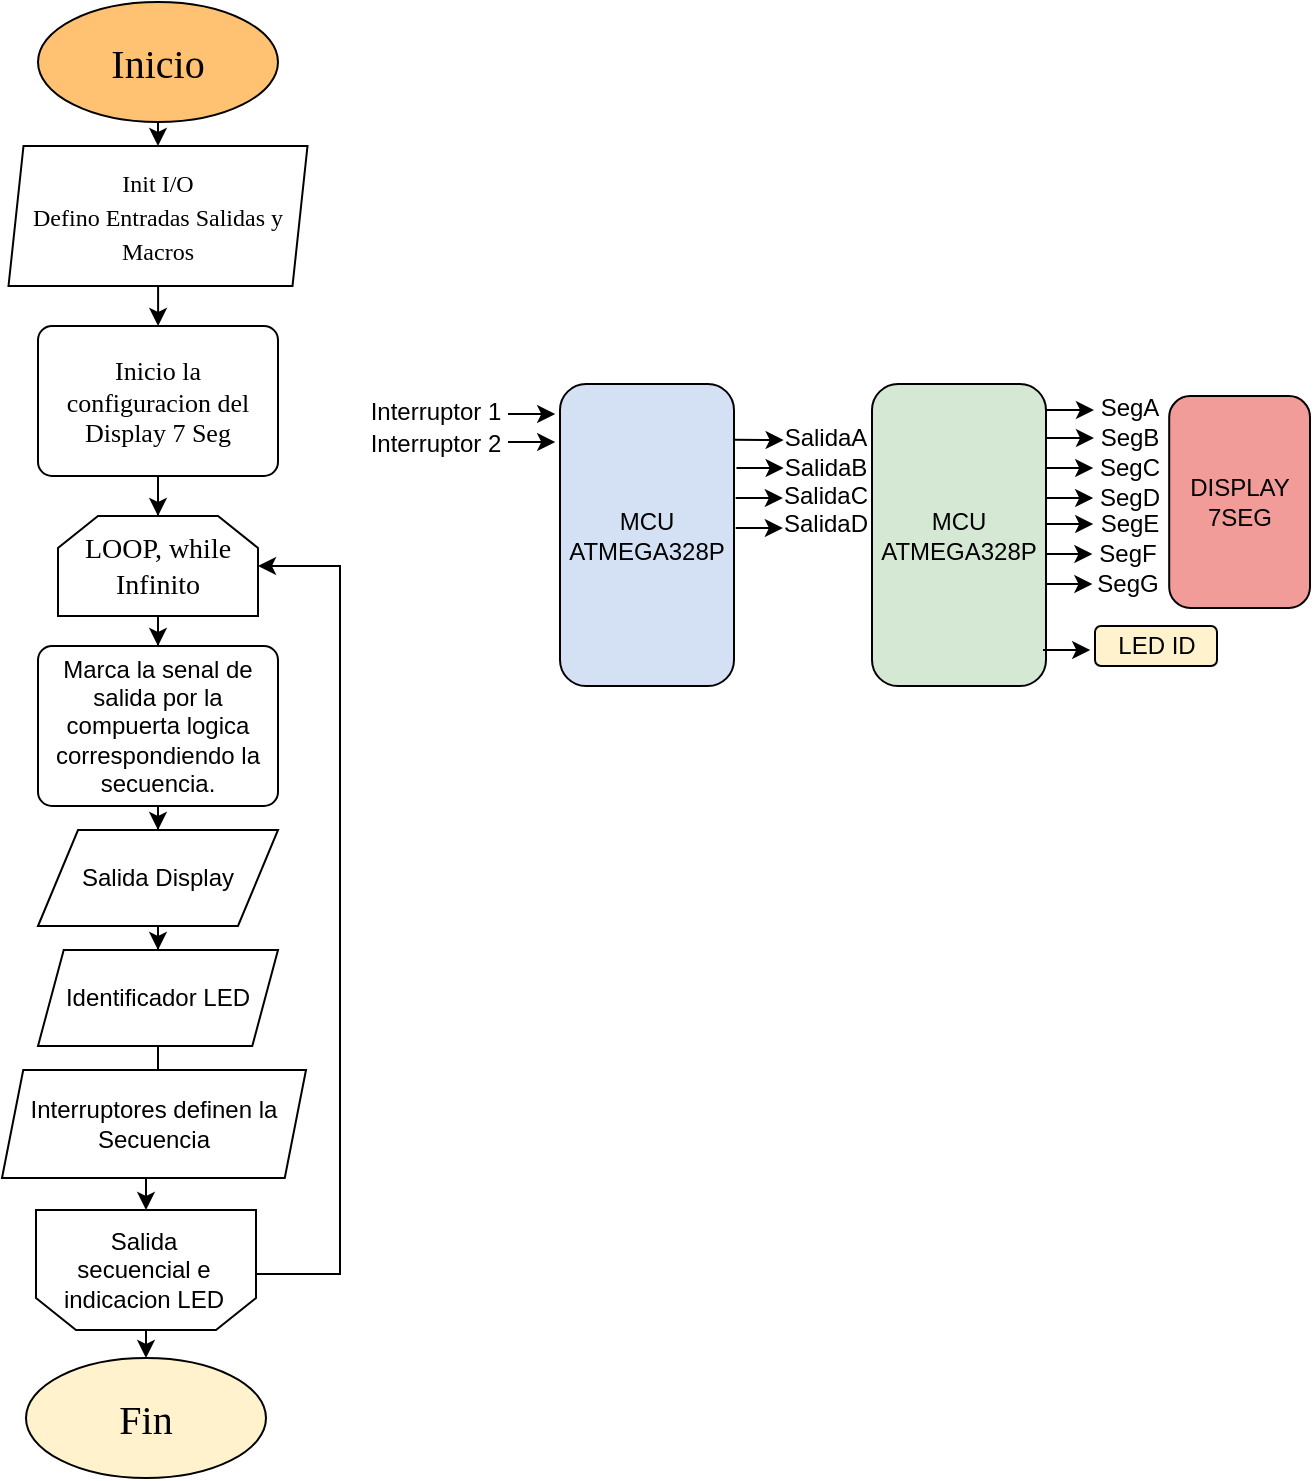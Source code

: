 <mxfile version="15.5.8" type="github">
  <diagram id="C5RBs43oDa-KdzZeNtuy" name="Page-1">
    <mxGraphModel dx="791" dy="371" grid="0" gridSize="10" guides="1" tooltips="1" connect="1" arrows="1" fold="1" page="1" pageScale="1" pageWidth="827" pageHeight="1169" math="0" shadow="0">
      <root>
        <mxCell id="WIyWlLk6GJQsqaUBKTNV-0" />
        <mxCell id="WIyWlLk6GJQsqaUBKTNV-1" parent="WIyWlLk6GJQsqaUBKTNV-0" />
        <mxCell id="PMDkOvvGoAFzmRjh78wa-0" value="&lt;font style=&quot;font-size: 20px&quot; face=&quot;Times New Roman&quot;&gt;Inicio&lt;/font&gt;" style="ellipse;whiteSpace=wrap;html=1;fillColor=#FFC273;" parent="WIyWlLk6GJQsqaUBKTNV-1" vertex="1">
          <mxGeometry x="160" y="78" width="120" height="60" as="geometry" />
        </mxCell>
        <mxCell id="PMDkOvvGoAFzmRjh78wa-1" value="&lt;font style=&quot;font-size: 20px&quot; face=&quot;Times New Roman&quot;&gt;Fin&lt;/font&gt;" style="ellipse;whiteSpace=wrap;html=1;fillColor=#FFF2CC;" parent="WIyWlLk6GJQsqaUBKTNV-1" vertex="1">
          <mxGeometry x="154" y="756" width="120" height="60" as="geometry" />
        </mxCell>
        <mxCell id="PMDkOvvGoAFzmRjh78wa-9" value="" style="edgeStyle=orthogonalEdgeStyle;rounded=0;orthogonalLoop=1;jettySize=auto;html=1;" parent="WIyWlLk6GJQsqaUBKTNV-1" source="PMDkOvvGoAFzmRjh78wa-2" target="PMDkOvvGoAFzmRjh78wa-6" edge="1">
          <mxGeometry relative="1" as="geometry" />
        </mxCell>
        <mxCell id="PMDkOvvGoAFzmRjh78wa-2" value="&lt;div style=&quot;font-size: 14px&quot;&gt;&lt;font style=&quot;font-size: 12px&quot; face=&quot;Times New Roman&quot;&gt;Init I/O&lt;/font&gt;&lt;/div&gt;&lt;div style=&quot;font-size: 14px&quot;&gt;&lt;font style=&quot;font-size: 12px&quot; face=&quot;Times New Roman&quot;&gt;Defino Entradas Salidas y Macros&lt;/font&gt;&lt;br&gt;&lt;/div&gt;" style="shape=parallelogram;perimeter=parallelogramPerimeter;whiteSpace=wrap;html=1;fixedSize=1;size=7.5;" parent="WIyWlLk6GJQsqaUBKTNV-1" vertex="1">
          <mxGeometry x="145.25" y="150" width="149.5" height="70" as="geometry" />
        </mxCell>
        <mxCell id="PMDkOvvGoAFzmRjh78wa-11" value="" style="edgeStyle=orthogonalEdgeStyle;rounded=0;orthogonalLoop=1;jettySize=auto;html=1;" parent="WIyWlLk6GJQsqaUBKTNV-1" source="PMDkOvvGoAFzmRjh78wa-4" target="PMDkOvvGoAFzmRjh78wa-5" edge="1">
          <mxGeometry relative="1" as="geometry" />
        </mxCell>
        <mxCell id="PMDkOvvGoAFzmRjh78wa-4" value="&lt;div style=&quot;font-size: 14px&quot;&gt;&lt;font style=&quot;font-size: 14px&quot; face=&quot;Times New Roman&quot;&gt;LOOP, while&lt;br&gt;&lt;/font&gt;&lt;/div&gt;&lt;div style=&quot;font-size: 14px&quot;&gt;&lt;font style=&quot;font-size: 14px&quot; face=&quot;Times New Roman&quot;&gt;Infinito&lt;br&gt;&lt;/font&gt;&lt;/div&gt;" style="shape=loopLimit;whiteSpace=wrap;html=1;" parent="WIyWlLk6GJQsqaUBKTNV-1" vertex="1">
          <mxGeometry x="170" y="335" width="100" height="50" as="geometry" />
        </mxCell>
        <mxCell id="Hjd4y6y4Ed1vW0f3Qo12-2" value="" style="edgeStyle=orthogonalEdgeStyle;rounded=0;orthogonalLoop=1;jettySize=auto;html=1;" parent="WIyWlLk6GJQsqaUBKTNV-1" source="PMDkOvvGoAFzmRjh78wa-5" target="Hjd4y6y4Ed1vW0f3Qo12-1" edge="1">
          <mxGeometry relative="1" as="geometry" />
        </mxCell>
        <mxCell id="PMDkOvvGoAFzmRjh78wa-5" value="Marca la senal de salida por la compuerta logica correspondiendo la secuencia." style="rounded=1;whiteSpace=wrap;html=1;absoluteArcSize=1;arcSize=14;strokeWidth=1;" parent="WIyWlLk6GJQsqaUBKTNV-1" vertex="1">
          <mxGeometry x="160" y="400" width="120" height="80" as="geometry" />
        </mxCell>
        <mxCell id="Hjd4y6y4Ed1vW0f3Qo12-11" value="" style="edgeStyle=orthogonalEdgeStyle;rounded=0;orthogonalLoop=1;jettySize=auto;html=1;" parent="WIyWlLk6GJQsqaUBKTNV-1" source="PMDkOvvGoAFzmRjh78wa-6" target="PMDkOvvGoAFzmRjh78wa-4" edge="1">
          <mxGeometry relative="1" as="geometry" />
        </mxCell>
        <mxCell id="PMDkOvvGoAFzmRjh78wa-6" value="&lt;font style=&quot;font-size: 13px&quot; face=&quot;Times New Roman&quot;&gt;Inicio la configuracion del Display 7 Seg&lt;br&gt;&lt;/font&gt;" style="rounded=1;whiteSpace=wrap;html=1;absoluteArcSize=1;arcSize=14;strokeWidth=1;" parent="WIyWlLk6GJQsqaUBKTNV-1" vertex="1">
          <mxGeometry x="160" y="240" width="120" height="75" as="geometry" />
        </mxCell>
        <mxCell id="PMDkOvvGoAFzmRjh78wa-8" value="" style="endArrow=classic;html=1;exitX=0.5;exitY=1;exitDx=0;exitDy=0;" parent="WIyWlLk6GJQsqaUBKTNV-1" source="PMDkOvvGoAFzmRjh78wa-0" target="PMDkOvvGoAFzmRjh78wa-2" edge="1">
          <mxGeometry width="50" height="50" relative="1" as="geometry">
            <mxPoint x="270" y="360" as="sourcePoint" />
            <mxPoint x="320" y="310" as="targetPoint" />
          </mxGeometry>
        </mxCell>
        <mxCell id="PMDkOvvGoAFzmRjh78wa-21" value="" style="edgeStyle=orthogonalEdgeStyle;rounded=0;orthogonalLoop=1;jettySize=auto;html=1;exitX=0.5;exitY=1;exitDx=0;exitDy=0;entryX=0.5;entryY=1;entryDx=0;entryDy=0;" parent="WIyWlLk6GJQsqaUBKTNV-1" target="PMDkOvvGoAFzmRjh78wa-14" edge="1">
          <mxGeometry relative="1" as="geometry">
            <mxPoint x="218" y="657.0" as="sourcePoint" />
          </mxGeometry>
        </mxCell>
        <mxCell id="PMDkOvvGoAFzmRjh78wa-14" value="" style="shape=loopLimit;whiteSpace=wrap;html=1;strokeWidth=1;size=20;rotation=-180;" parent="WIyWlLk6GJQsqaUBKTNV-1" vertex="1">
          <mxGeometry x="159" y="682" width="110" height="60" as="geometry" />
        </mxCell>
        <mxCell id="PMDkOvvGoAFzmRjh78wa-18" style="edgeStyle=orthogonalEdgeStyle;rounded=0;orthogonalLoop=1;jettySize=auto;html=1;entryX=1;entryY=0.5;entryDx=0;entryDy=0;exitX=0;exitY=0.583;exitDx=0;exitDy=0;exitPerimeter=0;" parent="WIyWlLk6GJQsqaUBKTNV-1" source="PMDkOvvGoAFzmRjh78wa-14" target="PMDkOvvGoAFzmRjh78wa-4" edge="1">
          <mxGeometry relative="1" as="geometry">
            <mxPoint x="283" y="525" as="sourcePoint" />
            <Array as="points">
              <mxPoint x="269" y="714" />
              <mxPoint x="311" y="714" />
              <mxPoint x="311" y="360" />
            </Array>
          </mxGeometry>
        </mxCell>
        <mxCell id="PMDkOvvGoAFzmRjh78wa-17" value="Salida secuencial e indicacion LED" style="text;html=1;strokeColor=none;fillColor=none;align=center;verticalAlign=middle;whiteSpace=wrap;rounded=0;" parent="WIyWlLk6GJQsqaUBKTNV-1" vertex="1">
          <mxGeometry x="167" y="702" width="92" height="19" as="geometry" />
        </mxCell>
        <mxCell id="PMDkOvvGoAFzmRjh78wa-23" value="" style="endArrow=classic;html=1;exitX=0.5;exitY=0;exitDx=0;exitDy=0;entryX=0.5;entryY=0;entryDx=0;entryDy=0;" parent="WIyWlLk6GJQsqaUBKTNV-1" source="PMDkOvvGoAFzmRjh78wa-14" target="PMDkOvvGoAFzmRjh78wa-1" edge="1">
          <mxGeometry width="50" height="50" relative="1" as="geometry">
            <mxPoint x="264" y="592" as="sourcePoint" />
            <mxPoint x="314" y="542" as="targetPoint" />
          </mxGeometry>
        </mxCell>
        <mxCell id="pPsKDm1aZ1uGiD8XLSHk-2" value="" style="endArrow=classic;html=1;" parent="WIyWlLk6GJQsqaUBKTNV-1" edge="1">
          <mxGeometry width="50" height="50" relative="1" as="geometry">
            <mxPoint x="660" y="282" as="sourcePoint" />
            <mxPoint x="688" y="282" as="targetPoint" />
          </mxGeometry>
        </mxCell>
        <mxCell id="pPsKDm1aZ1uGiD8XLSHk-0" value="MCU&lt;br&gt;&lt;div&gt;ATMEGA328P&lt;/div&gt;" style="rounded=1;whiteSpace=wrap;html=1;fillColor=#D5E8D4;" parent="WIyWlLk6GJQsqaUBKTNV-1" vertex="1">
          <mxGeometry x="577" y="269" width="87" height="151" as="geometry" />
        </mxCell>
        <mxCell id="pPsKDm1aZ1uGiD8XLSHk-3" value="SegA" style="text;html=1;strokeColor=none;fillColor=none;align=center;verticalAlign=middle;whiteSpace=wrap;rounded=0;" parent="WIyWlLk6GJQsqaUBKTNV-1" vertex="1">
          <mxGeometry x="686" y="271" width="40" height="20" as="geometry" />
        </mxCell>
        <mxCell id="pPsKDm1aZ1uGiD8XLSHk-4" value="" style="endArrow=classic;html=1;exitX=1.003;exitY=0.191;exitDx=0;exitDy=0;exitPerimeter=0;" parent="WIyWlLk6GJQsqaUBKTNV-1" edge="1">
          <mxGeometry width="50" height="50" relative="1" as="geometry">
            <mxPoint x="664.405" y="296.032" as="sourcePoint" />
            <mxPoint x="688" y="296" as="targetPoint" />
            <Array as="points">
              <mxPoint x="664" y="296" />
            </Array>
          </mxGeometry>
        </mxCell>
        <mxCell id="pPsKDm1aZ1uGiD8XLSHk-5" value="SegB" style="text;html=1;strokeColor=none;fillColor=none;align=center;verticalAlign=middle;whiteSpace=wrap;rounded=0;" parent="WIyWlLk6GJQsqaUBKTNV-1" vertex="1">
          <mxGeometry x="686" y="286" width="40" height="20" as="geometry" />
        </mxCell>
        <mxCell id="pPsKDm1aZ1uGiD8XLSHk-6" value="" style="endArrow=classic;html=1;exitX=1.003;exitY=0.191;exitDx=0;exitDy=0;exitPerimeter=0;" parent="WIyWlLk6GJQsqaUBKTNV-1" edge="1">
          <mxGeometry width="50" height="50" relative="1" as="geometry">
            <mxPoint x="664.005" y="311.032" as="sourcePoint" />
            <mxPoint x="687.6" y="311" as="targetPoint" />
          </mxGeometry>
        </mxCell>
        <mxCell id="pPsKDm1aZ1uGiD8XLSHk-7" value="SegC" style="text;html=1;strokeColor=none;fillColor=none;align=center;verticalAlign=middle;whiteSpace=wrap;rounded=0;" parent="WIyWlLk6GJQsqaUBKTNV-1" vertex="1">
          <mxGeometry x="685.6" y="301" width="40" height="20" as="geometry" />
        </mxCell>
        <mxCell id="pPsKDm1aZ1uGiD8XLSHk-8" value="" style="endArrow=classic;html=1;exitX=1.003;exitY=0.191;exitDx=0;exitDy=0;exitPerimeter=0;" parent="WIyWlLk6GJQsqaUBKTNV-1" edge="1">
          <mxGeometry width="50" height="50" relative="1" as="geometry">
            <mxPoint x="664.005" y="326.032" as="sourcePoint" />
            <mxPoint x="687.6" y="326" as="targetPoint" />
          </mxGeometry>
        </mxCell>
        <mxCell id="pPsKDm1aZ1uGiD8XLSHk-9" value="SegD" style="text;html=1;strokeColor=none;fillColor=none;align=center;verticalAlign=middle;whiteSpace=wrap;rounded=0;" parent="WIyWlLk6GJQsqaUBKTNV-1" vertex="1">
          <mxGeometry x="685.6" y="316" width="40.4" height="20" as="geometry" />
        </mxCell>
        <mxCell id="pPsKDm1aZ1uGiD8XLSHk-10" value="" style="endArrow=classic;html=1;exitX=1.003;exitY=0.191;exitDx=0;exitDy=0;exitPerimeter=0;" parent="WIyWlLk6GJQsqaUBKTNV-1" edge="1">
          <mxGeometry width="50" height="50" relative="1" as="geometry">
            <mxPoint x="395.005" y="284.032" as="sourcePoint" />
            <mxPoint x="418.6" y="284" as="targetPoint" />
          </mxGeometry>
        </mxCell>
        <mxCell id="pPsKDm1aZ1uGiD8XLSHk-12" value="" style="endArrow=classic;html=1;exitX=1.003;exitY=0.191;exitDx=0;exitDy=0;exitPerimeter=0;" parent="WIyWlLk6GJQsqaUBKTNV-1" edge="1">
          <mxGeometry width="50" height="50" relative="1" as="geometry">
            <mxPoint x="395.005" y="298.032" as="sourcePoint" />
            <mxPoint x="418.6" y="298" as="targetPoint" />
          </mxGeometry>
        </mxCell>
        <mxCell id="PASzGmPntYDD7dlqIaRi-0" value="&lt;div&gt;DISPLAY&lt;br&gt;&lt;/div&gt;&lt;div&gt;7SEG&lt;/div&gt;" style="rounded=1;whiteSpace=wrap;html=1;fillColor=#F19C99;" parent="WIyWlLk6GJQsqaUBKTNV-1" vertex="1">
          <mxGeometry x="725.6" y="275" width="70.4" height="106" as="geometry" />
        </mxCell>
        <mxCell id="PASzGmPntYDD7dlqIaRi-1" value="" style="endArrow=classic;html=1;exitX=1.003;exitY=0.191;exitDx=0;exitDy=0;exitPerimeter=0;" parent="WIyWlLk6GJQsqaUBKTNV-1" edge="1">
          <mxGeometry width="50" height="50" relative="1" as="geometry">
            <mxPoint x="662.505" y="402.032" as="sourcePoint" />
            <mxPoint x="686.1" y="402" as="targetPoint" />
          </mxGeometry>
        </mxCell>
        <mxCell id="PASzGmPntYDD7dlqIaRi-2" value="LED ID" style="rounded=1;whiteSpace=wrap;html=1;fillColor=#FFF2CC;" parent="WIyWlLk6GJQsqaUBKTNV-1" vertex="1">
          <mxGeometry x="688.5" y="390" width="61" height="20" as="geometry" />
        </mxCell>
        <mxCell id="Hjd4y6y4Ed1vW0f3Qo12-5" value="" style="edgeStyle=orthogonalEdgeStyle;rounded=0;orthogonalLoop=1;jettySize=auto;html=1;" parent="WIyWlLk6GJQsqaUBKTNV-1" source="Hjd4y6y4Ed1vW0f3Qo12-1" target="Hjd4y6y4Ed1vW0f3Qo12-4" edge="1">
          <mxGeometry relative="1" as="geometry" />
        </mxCell>
        <mxCell id="Hjd4y6y4Ed1vW0f3Qo12-1" value="Salida Display" style="shape=parallelogram;perimeter=parallelogramPerimeter;whiteSpace=wrap;html=1;fixedSize=1;" parent="WIyWlLk6GJQsqaUBKTNV-1" vertex="1">
          <mxGeometry x="160" y="492" width="120" height="48" as="geometry" />
        </mxCell>
        <mxCell id="Hjd4y6y4Ed1vW0f3Qo12-7" value="" style="edgeStyle=orthogonalEdgeStyle;rounded=0;orthogonalLoop=1;jettySize=auto;html=1;" parent="WIyWlLk6GJQsqaUBKTNV-1" source="Hjd4y6y4Ed1vW0f3Qo12-4" target="Hjd4y6y4Ed1vW0f3Qo12-6" edge="1">
          <mxGeometry relative="1" as="geometry" />
        </mxCell>
        <mxCell id="Hjd4y6y4Ed1vW0f3Qo12-4" value="Identificador LED" style="shape=parallelogram;perimeter=parallelogramPerimeter;whiteSpace=wrap;html=1;fixedSize=1;size=12.862;" parent="WIyWlLk6GJQsqaUBKTNV-1" vertex="1">
          <mxGeometry x="160" y="552" width="120" height="48" as="geometry" />
        </mxCell>
        <mxCell id="Hjd4y6y4Ed1vW0f3Qo12-6" value="Interruptores definen la Secuencia" style="shape=parallelogram;perimeter=parallelogramPerimeter;whiteSpace=wrap;html=1;fixedSize=1;size=10.621;" parent="WIyWlLk6GJQsqaUBKTNV-1" vertex="1">
          <mxGeometry x="142" y="612" width="152" height="54" as="geometry" />
        </mxCell>
        <mxCell id="0MZ3Itoopk5c32XeHWrM-0" value="Interruptor 1" style="text;html=1;strokeColor=none;fillColor=none;align=center;verticalAlign=middle;whiteSpace=wrap;rounded=0;" parent="WIyWlLk6GJQsqaUBKTNV-1" vertex="1">
          <mxGeometry x="322" y="273" width="74" height="20" as="geometry" />
        </mxCell>
        <mxCell id="0MZ3Itoopk5c32XeHWrM-2" value="Interruptor 2" style="text;html=1;strokeColor=none;fillColor=none;align=center;verticalAlign=middle;whiteSpace=wrap;rounded=0;" parent="WIyWlLk6GJQsqaUBKTNV-1" vertex="1">
          <mxGeometry x="322" y="289" width="74" height="20" as="geometry" />
        </mxCell>
        <mxCell id="GJDX4nMfxQewyqIh_ogs-1" value="" style="endArrow=classic;html=1;exitX=1.003;exitY=0.191;exitDx=0;exitDy=0;exitPerimeter=0;" edge="1" parent="WIyWlLk6GJQsqaUBKTNV-1">
          <mxGeometry width="50" height="50" relative="1" as="geometry">
            <mxPoint x="664.005" y="339.032" as="sourcePoint" />
            <mxPoint x="687.6" y="339" as="targetPoint" />
            <Array as="points">
              <mxPoint x="663.6" y="339" />
            </Array>
          </mxGeometry>
        </mxCell>
        <mxCell id="GJDX4nMfxQewyqIh_ogs-2" value="SegE" style="text;html=1;strokeColor=none;fillColor=none;align=center;verticalAlign=middle;whiteSpace=wrap;rounded=0;" vertex="1" parent="WIyWlLk6GJQsqaUBKTNV-1">
          <mxGeometry x="685.6" y="329" width="40" height="20" as="geometry" />
        </mxCell>
        <mxCell id="GJDX4nMfxQewyqIh_ogs-3" value="" style="endArrow=classic;html=1;exitX=1.003;exitY=0.191;exitDx=0;exitDy=0;exitPerimeter=0;" edge="1" parent="WIyWlLk6GJQsqaUBKTNV-1">
          <mxGeometry width="50" height="50" relative="1" as="geometry">
            <mxPoint x="663.605" y="354.032" as="sourcePoint" />
            <mxPoint x="687.2" y="354" as="targetPoint" />
          </mxGeometry>
        </mxCell>
        <mxCell id="GJDX4nMfxQewyqIh_ogs-4" value="SegF" style="text;html=1;strokeColor=none;fillColor=none;align=center;verticalAlign=middle;whiteSpace=wrap;rounded=0;" vertex="1" parent="WIyWlLk6GJQsqaUBKTNV-1">
          <mxGeometry x="685.2" y="344" width="40" height="20" as="geometry" />
        </mxCell>
        <mxCell id="GJDX4nMfxQewyqIh_ogs-5" value="" style="endArrow=classic;html=1;exitX=1.003;exitY=0.191;exitDx=0;exitDy=0;exitPerimeter=0;" edge="1" parent="WIyWlLk6GJQsqaUBKTNV-1">
          <mxGeometry width="50" height="50" relative="1" as="geometry">
            <mxPoint x="663.605" y="369.032" as="sourcePoint" />
            <mxPoint x="687.2" y="369" as="targetPoint" />
          </mxGeometry>
        </mxCell>
        <mxCell id="GJDX4nMfxQewyqIh_ogs-6" value="SegG" style="text;html=1;strokeColor=none;fillColor=none;align=center;verticalAlign=middle;whiteSpace=wrap;rounded=0;" vertex="1" parent="WIyWlLk6GJQsqaUBKTNV-1">
          <mxGeometry x="685.2" y="359" width="40.4" height="20" as="geometry" />
        </mxCell>
        <mxCell id="GJDX4nMfxQewyqIh_ogs-7" value="MCU&lt;br&gt;&lt;div&gt;ATMEGA328P&lt;/div&gt;" style="rounded=1;whiteSpace=wrap;html=1;fillColor=#D4E1F5;" vertex="1" parent="WIyWlLk6GJQsqaUBKTNV-1">
          <mxGeometry x="421" y="269" width="87" height="151" as="geometry" />
        </mxCell>
        <mxCell id="GJDX4nMfxQewyqIh_ogs-8" value="" style="endArrow=classic;html=1;exitX=1;exitY=0.185;exitDx=0;exitDy=0;exitPerimeter=0;" edge="1" parent="WIyWlLk6GJQsqaUBKTNV-1" source="GJDX4nMfxQewyqIh_ogs-7">
          <mxGeometry width="50" height="50" relative="1" as="geometry">
            <mxPoint x="513" y="297" as="sourcePoint" />
            <mxPoint x="532.83" y="297" as="targetPoint" />
          </mxGeometry>
        </mxCell>
        <mxCell id="GJDX4nMfxQewyqIh_ogs-9" value="SalidaA" style="text;html=1;strokeColor=none;fillColor=none;align=center;verticalAlign=middle;whiteSpace=wrap;rounded=0;" vertex="1" parent="WIyWlLk6GJQsqaUBKTNV-1">
          <mxGeometry x="533.83" y="286" width="40" height="20" as="geometry" />
        </mxCell>
        <mxCell id="GJDX4nMfxQewyqIh_ogs-10" value="" style="endArrow=classic;html=1;exitX=1.003;exitY=0.191;exitDx=0;exitDy=0;exitPerimeter=0;" edge="1" parent="WIyWlLk6GJQsqaUBKTNV-1">
          <mxGeometry width="50" height="50" relative="1" as="geometry">
            <mxPoint x="509.235" y="311.032" as="sourcePoint" />
            <mxPoint x="532.83" y="311" as="targetPoint" />
            <Array as="points">
              <mxPoint x="508.83" y="311" />
            </Array>
          </mxGeometry>
        </mxCell>
        <mxCell id="GJDX4nMfxQewyqIh_ogs-12" value="" style="endArrow=classic;html=1;exitX=1.003;exitY=0.191;exitDx=0;exitDy=0;exitPerimeter=0;" edge="1" parent="WIyWlLk6GJQsqaUBKTNV-1">
          <mxGeometry width="50" height="50" relative="1" as="geometry">
            <mxPoint x="508.835" y="326.032" as="sourcePoint" />
            <mxPoint x="532.43" y="326" as="targetPoint" />
          </mxGeometry>
        </mxCell>
        <mxCell id="GJDX4nMfxQewyqIh_ogs-14" value="" style="endArrow=classic;html=1;exitX=1.003;exitY=0.191;exitDx=0;exitDy=0;exitPerimeter=0;" edge="1" parent="WIyWlLk6GJQsqaUBKTNV-1">
          <mxGeometry width="50" height="50" relative="1" as="geometry">
            <mxPoint x="508.835" y="341.032" as="sourcePoint" />
            <mxPoint x="532.43" y="341" as="targetPoint" />
          </mxGeometry>
        </mxCell>
        <mxCell id="GJDX4nMfxQewyqIh_ogs-18" value="SalidaB" style="text;html=1;strokeColor=none;fillColor=none;align=center;verticalAlign=middle;whiteSpace=wrap;rounded=0;" vertex="1" parent="WIyWlLk6GJQsqaUBKTNV-1">
          <mxGeometry x="533.83" y="301" width="40" height="20" as="geometry" />
        </mxCell>
        <mxCell id="GJDX4nMfxQewyqIh_ogs-19" value="SalidaC" style="text;html=1;strokeColor=none;fillColor=none;align=center;verticalAlign=middle;whiteSpace=wrap;rounded=0;" vertex="1" parent="WIyWlLk6GJQsqaUBKTNV-1">
          <mxGeometry x="533.83" y="315" width="40" height="20" as="geometry" />
        </mxCell>
        <mxCell id="GJDX4nMfxQewyqIh_ogs-20" value="SalidaD" style="text;html=1;strokeColor=none;fillColor=none;align=center;verticalAlign=middle;whiteSpace=wrap;rounded=0;" vertex="1" parent="WIyWlLk6GJQsqaUBKTNV-1">
          <mxGeometry x="533.83" y="329" width="40" height="20" as="geometry" />
        </mxCell>
      </root>
    </mxGraphModel>
  </diagram>
</mxfile>
